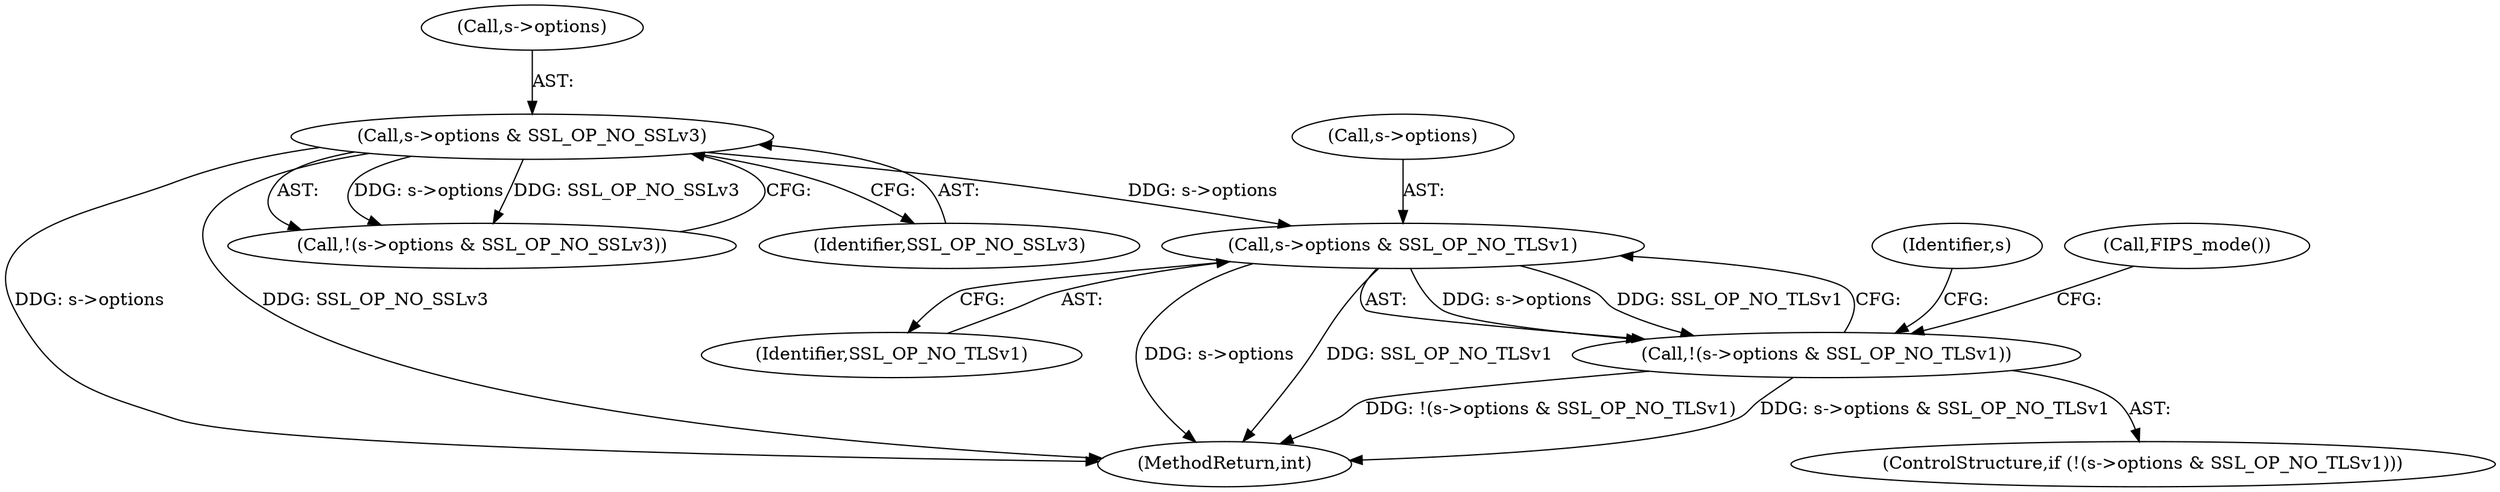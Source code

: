 digraph "0_openssl_b82924741b4bd590da890619be671f4635e46c2b@pointer" {
"1000517" [label="(Call,s->options & SSL_OP_NO_TLSv1)"];
"1000500" [label="(Call,s->options & SSL_OP_NO_SSLv3)"];
"1000516" [label="(Call,!(s->options & SSL_OP_NO_TLSv1))"];
"1000521" [label="(Identifier,SSL_OP_NO_TLSv1)"];
"1000500" [label="(Call,s->options & SSL_OP_NO_SSLv3)"];
"1001102" [label="(MethodReturn,int)"];
"1000501" [label="(Call,s->options)"];
"1000499" [label="(Call,!(s->options & SSL_OP_NO_SSLv3))"];
"1000516" [label="(Call,!(s->options & SSL_OP_NO_TLSv1))"];
"1000525" [label="(Identifier,s)"];
"1000515" [label="(ControlStructure,if (!(s->options & SSL_OP_NO_TLSv1)))"];
"1000517" [label="(Call,s->options & SSL_OP_NO_TLSv1)"];
"1000590" [label="(Call,FIPS_mode())"];
"1000504" [label="(Identifier,SSL_OP_NO_SSLv3)"];
"1000518" [label="(Call,s->options)"];
"1000517" -> "1000516"  [label="AST: "];
"1000517" -> "1000521"  [label="CFG: "];
"1000518" -> "1000517"  [label="AST: "];
"1000521" -> "1000517"  [label="AST: "];
"1000516" -> "1000517"  [label="CFG: "];
"1000517" -> "1001102"  [label="DDG: s->options"];
"1000517" -> "1001102"  [label="DDG: SSL_OP_NO_TLSv1"];
"1000517" -> "1000516"  [label="DDG: s->options"];
"1000517" -> "1000516"  [label="DDG: SSL_OP_NO_TLSv1"];
"1000500" -> "1000517"  [label="DDG: s->options"];
"1000500" -> "1000499"  [label="AST: "];
"1000500" -> "1000504"  [label="CFG: "];
"1000501" -> "1000500"  [label="AST: "];
"1000504" -> "1000500"  [label="AST: "];
"1000499" -> "1000500"  [label="CFG: "];
"1000500" -> "1001102"  [label="DDG: s->options"];
"1000500" -> "1001102"  [label="DDG: SSL_OP_NO_SSLv3"];
"1000500" -> "1000499"  [label="DDG: s->options"];
"1000500" -> "1000499"  [label="DDG: SSL_OP_NO_SSLv3"];
"1000516" -> "1000515"  [label="AST: "];
"1000525" -> "1000516"  [label="CFG: "];
"1000590" -> "1000516"  [label="CFG: "];
"1000516" -> "1001102"  [label="DDG: !(s->options & SSL_OP_NO_TLSv1)"];
"1000516" -> "1001102"  [label="DDG: s->options & SSL_OP_NO_TLSv1"];
}
